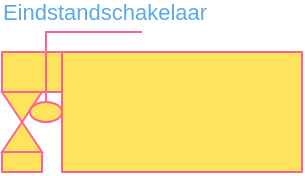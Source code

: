 <mxfile version="27.0.6">
  <diagram name="Page-1" id="CCmFm6_k-PqS2pYb4gft">
    <mxGraphModel dx="996" dy="537" grid="1" gridSize="10" guides="1" tooltips="1" connect="1" arrows="1" fold="1" page="1" pageScale="1" pageWidth="827" pageHeight="1169" math="0" shadow="0">
      <root>
        <mxCell id="0" />
        <mxCell id="1" parent="0" />
        <mxCell id="Wx1BXARaciWCvntnVvRm-1" value="" style="rounded=0;whiteSpace=wrap;html=1;labelBackgroundColor=none;fillColor=#FFE45E;strokeColor=#FF6392;fontColor=#5AA9E6;" parent="1" vertex="1">
          <mxGeometry x="350" y="250" width="120" height="60" as="geometry" />
        </mxCell>
        <mxCell id="Wx1BXARaciWCvntnVvRm-2" value="" style="rounded=0;whiteSpace=wrap;html=1;strokeColor=#FF6392;fontColor=#5AA9E6;fillColor=#FFE45E;labelBackgroundColor=none;" parent="1" vertex="1">
          <mxGeometry x="320" y="250" width="30" height="20" as="geometry" />
        </mxCell>
        <mxCell id="Wx1BXARaciWCvntnVvRm-3" value="" style="shape=collate;whiteSpace=wrap;html=1;strokeColor=#FF6392;fontColor=#5AA9E6;fillColor=#FFE45E;labelBackgroundColor=none;" parent="1" vertex="1">
          <mxGeometry x="320" y="270" width="20" height="30" as="geometry" />
        </mxCell>
        <mxCell id="Wx1BXARaciWCvntnVvRm-4" value="" style="verticalLabelPosition=bottom;verticalAlign=top;html=1;shape=mxgraph.basic.rect;fillColor2=none;strokeWidth=1;size=5;indent=5;strokeColor=#FF6392;fontColor=#5AA9E6;fillColor=#FFE45E;labelBackgroundColor=none;" parent="1" vertex="1">
          <mxGeometry x="320" y="300" width="20" height="10" as="geometry" />
        </mxCell>
        <mxCell id="Wx1BXARaciWCvntnVvRm-6" style="edgeStyle=orthogonalEdgeStyle;rounded=0;orthogonalLoop=1;jettySize=auto;html=1;strokeColor=#FF6392;fontColor=default;fillColor=#FFE45E;endArrow=none;startFill=0;labelBackgroundColor=none;" parent="1" source="Wx1BXARaciWCvntnVvRm-5" edge="1">
          <mxGeometry relative="1" as="geometry">
            <mxPoint x="390" y="240" as="targetPoint" />
            <Array as="points">
              <mxPoint x="342" y="240" />
              <mxPoint x="380" y="240" />
            </Array>
          </mxGeometry>
        </mxCell>
        <mxCell id="Wx1BXARaciWCvntnVvRm-9" value="Eindstandschakelaar" style="edgeLabel;html=1;align=center;verticalAlign=middle;resizable=0;points=[];strokeColor=#FF6392;fontColor=#5AA9E6;fillColor=#FFE45E;labelBackgroundColor=none;" parent="Wx1BXARaciWCvntnVvRm-6" vertex="1" connectable="0">
          <mxGeometry x="0.533" y="-2" relative="1" as="geometry">
            <mxPoint y="-12" as="offset" />
          </mxGeometry>
        </mxCell>
        <mxCell id="Wx1BXARaciWCvntnVvRm-5" value="" style="verticalLabelPosition=bottom;verticalAlign=top;html=1;shape=mxgraph.basic.donut;dx=5;strokeColor=#FF6392;fontColor=#5AA9E6;fillColor=#FFE45E;labelBackgroundColor=none;" parent="1" vertex="1">
          <mxGeometry x="334" y="275" width="16" height="10" as="geometry" />
        </mxCell>
      </root>
    </mxGraphModel>
  </diagram>
</mxfile>
